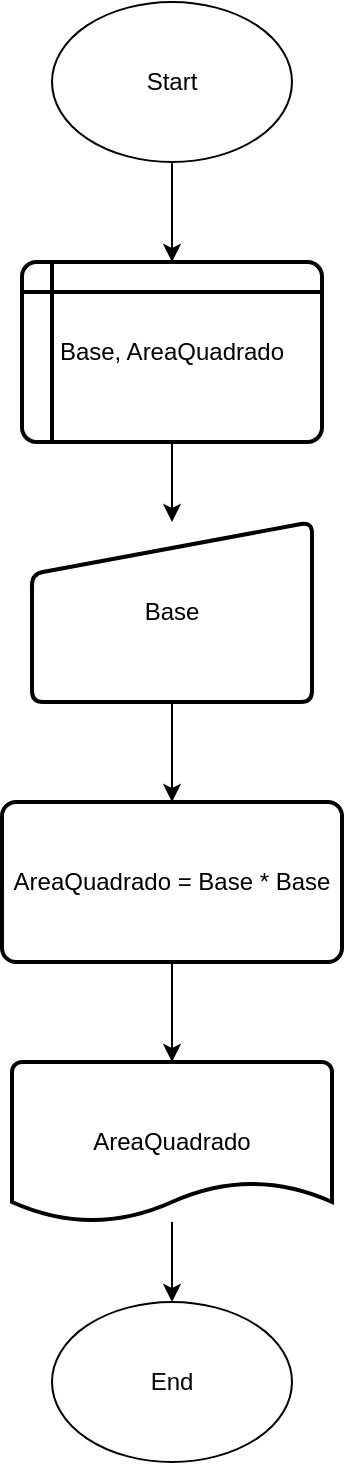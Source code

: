 <mxfile version="13.6.5" type="github">
  <diagram id="v7aGFNwFBq9K7fKkdK1N" name="Page-1">
    <mxGraphModel dx="1381" dy="764" grid="1" gridSize="10" guides="1" tooltips="1" connect="1" arrows="1" fold="1" page="1" pageScale="1" pageWidth="827" pageHeight="1169" math="0" shadow="0">
      <root>
        <mxCell id="0" />
        <mxCell id="1" parent="0" />
        <mxCell id="MLmbnsoj7BPN00J2Tz2l-1" value="Start" style="ellipse;whiteSpace=wrap;html=1;" vertex="1" parent="1">
          <mxGeometry x="105" y="40" width="120" height="80" as="geometry" />
        </mxCell>
        <mxCell id="MLmbnsoj7BPN00J2Tz2l-2" value="Base, AreaQuadrado" style="shape=internalStorage;whiteSpace=wrap;html=1;dx=15;dy=15;rounded=1;arcSize=8;strokeWidth=2;" vertex="1" parent="1">
          <mxGeometry x="90" y="170" width="150" height="90" as="geometry" />
        </mxCell>
        <mxCell id="MLmbnsoj7BPN00J2Tz2l-3" value="Base" style="html=1;strokeWidth=2;shape=manualInput;whiteSpace=wrap;rounded=1;size=26;arcSize=11;" vertex="1" parent="1">
          <mxGeometry x="95" y="300" width="140" height="90" as="geometry" />
        </mxCell>
        <mxCell id="MLmbnsoj7BPN00J2Tz2l-4" value="AreaQuadrado = Base * Base" style="rounded=1;whiteSpace=wrap;html=1;absoluteArcSize=1;arcSize=14;strokeWidth=2;" vertex="1" parent="1">
          <mxGeometry x="80" y="440" width="170" height="80" as="geometry" />
        </mxCell>
        <mxCell id="MLmbnsoj7BPN00J2Tz2l-5" value="AreaQuadrado" style="strokeWidth=2;html=1;shape=mxgraph.flowchart.document2;whiteSpace=wrap;size=0.25;" vertex="1" parent="1">
          <mxGeometry x="85" y="570" width="160" height="80" as="geometry" />
        </mxCell>
        <mxCell id="MLmbnsoj7BPN00J2Tz2l-6" value="End" style="ellipse;whiteSpace=wrap;html=1;" vertex="1" parent="1">
          <mxGeometry x="105" y="690" width="120" height="80" as="geometry" />
        </mxCell>
        <mxCell id="MLmbnsoj7BPN00J2Tz2l-7" value="" style="endArrow=classic;html=1;entryX=0.5;entryY=0;entryDx=0;entryDy=0;" edge="1" parent="1" source="MLmbnsoj7BPN00J2Tz2l-5" target="MLmbnsoj7BPN00J2Tz2l-6">
          <mxGeometry width="50" height="50" relative="1" as="geometry">
            <mxPoint x="470" y="400" as="sourcePoint" />
            <mxPoint x="520" y="350" as="targetPoint" />
          </mxGeometry>
        </mxCell>
        <mxCell id="MLmbnsoj7BPN00J2Tz2l-8" value="" style="endArrow=classic;html=1;exitX=0.5;exitY=1;exitDx=0;exitDy=0;entryX=0.5;entryY=0;entryDx=0;entryDy=0;entryPerimeter=0;" edge="1" parent="1" source="MLmbnsoj7BPN00J2Tz2l-4" target="MLmbnsoj7BPN00J2Tz2l-5">
          <mxGeometry width="50" height="50" relative="1" as="geometry">
            <mxPoint x="470" y="400" as="sourcePoint" />
            <mxPoint x="520" y="350" as="targetPoint" />
          </mxGeometry>
        </mxCell>
        <mxCell id="MLmbnsoj7BPN00J2Tz2l-9" value="" style="endArrow=classic;html=1;exitX=0.5;exitY=1;exitDx=0;exitDy=0;entryX=0.5;entryY=0;entryDx=0;entryDy=0;" edge="1" parent="1" source="MLmbnsoj7BPN00J2Tz2l-3" target="MLmbnsoj7BPN00J2Tz2l-4">
          <mxGeometry width="50" height="50" relative="1" as="geometry">
            <mxPoint x="470" y="400" as="sourcePoint" />
            <mxPoint x="520" y="350" as="targetPoint" />
          </mxGeometry>
        </mxCell>
        <mxCell id="MLmbnsoj7BPN00J2Tz2l-10" value="" style="endArrow=classic;html=1;exitX=0.5;exitY=1;exitDx=0;exitDy=0;entryX=0.5;entryY=0;entryDx=0;entryDy=0;" edge="1" parent="1" source="MLmbnsoj7BPN00J2Tz2l-2" target="MLmbnsoj7BPN00J2Tz2l-3">
          <mxGeometry width="50" height="50" relative="1" as="geometry">
            <mxPoint x="470" y="400" as="sourcePoint" />
            <mxPoint x="520" y="350" as="targetPoint" />
          </mxGeometry>
        </mxCell>
        <mxCell id="MLmbnsoj7BPN00J2Tz2l-11" value="" style="endArrow=classic;html=1;exitX=0.5;exitY=1;exitDx=0;exitDy=0;entryX=0.5;entryY=0;entryDx=0;entryDy=0;" edge="1" parent="1" source="MLmbnsoj7BPN00J2Tz2l-1" target="MLmbnsoj7BPN00J2Tz2l-2">
          <mxGeometry width="50" height="50" relative="1" as="geometry">
            <mxPoint x="470" y="400" as="sourcePoint" />
            <mxPoint x="520" y="350" as="targetPoint" />
          </mxGeometry>
        </mxCell>
      </root>
    </mxGraphModel>
  </diagram>
</mxfile>
